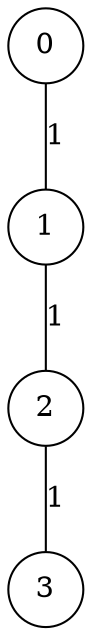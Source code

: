 graph qubit_interaction_graph {
    node [shape=circle];
    0 -- 1 [label=1];
    1 -- 2 [label=1];
    2 -- 3 [label=1];
}